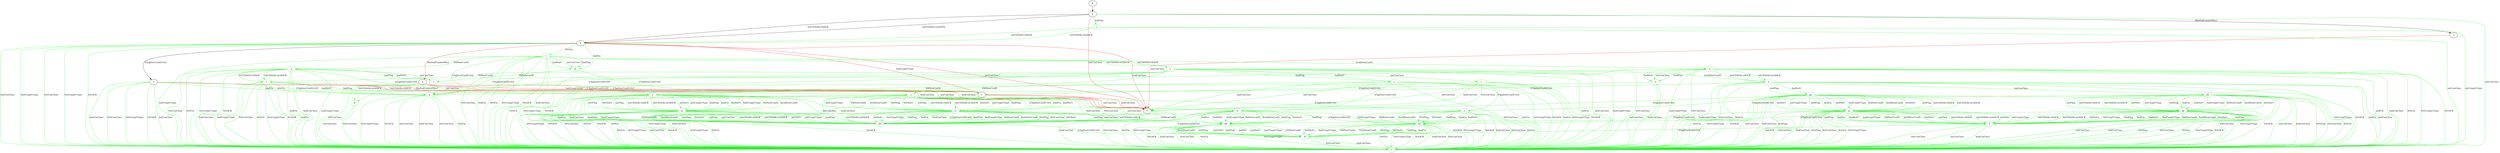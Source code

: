 digraph "" {
	a -> f	[key=0,
		color=red,
		label="initConClose "];
	b -> c	[key=0,
		color=red,
		label="hndUnxpFrType "];
	b -> c	[key=1,
		color=red,
		label="[ChgDestConID-Ori] "];
	b -> f	[key=0,
		color=red,
		label="hndConClose "];
	i	[color=green];
	b -> i	[key=0,
		color=green,
		label="initConClose "];
	k	[color=green];
	b -> k	[key=0,
		color=green,
		label="initCltHello-vldACK "];
	b -> k	[key=1,
		color=green,
		label="initCltHello-invldACK "];
	c -> f	[key=0,
		color=red,
		label="initConClose "];
	c -> f	[key=1,
		color=red,
		label="hndConClose "];
	c -> i	[key=0,
		color=green,
		label="hndConClose "];
	d -> a	[key=0,
		label="[RmPadFrmInitPkts] "];
	d -> f	[key=0,
		color=red,
		label="initConClose "];
	d -> h	[key=0,
		label="initCltHello-vldACK "];
	d -> h	[key=1,
		label="initCltHello-invldACK "];
	d -> i	[key=0,
		color=green,
		label="initConClose "];
	j	[color=green];
	d -> j	[key=0,
		color=green,
		label="initPing "];
	e -> c	[key=0,
		color=red,
		label="[RmPadFrmInitPkts] "];
	e -> f	[key=0,
		color=red,
		label="initConClose "];
	e -> f	[key=1,
		color=red,
		label="hndConClose "];
	e -> i	[key=0,
		color=green,
		label="initConClose "];
	e -> i	[key=1,
		color=green,
		label="hndConClose "];
	e -> i	[key=2,
		color=green,
		label="0rttConClose "];
	e -> i	[key=3,
		color=green,
		label="0rttUnxpFrType "];
	e -> i	[key=4,
		color=green,
		label="0rttACK "];
	n	[color=green];
	e -> n	[key=0,
		color=green,
		label="hndFin "];
	e -> n	[key=1,
		color=green,
		label="0rttFin "];
	bb	[color=green];
	f -> bb	[key=0,
		color=green,
		label="VldNewConID "];
	ff	[color=green];
	f -> ff	[key=0,
		color=green,
		label="[ChgDestConID-Ori] "];
	g -> d	[key=0];
	h -> b	[key=0,
		color=red,
		label="[RmPadFrmInitPkts] "];
	h -> c	[key=0,
		color=red,
		label="hndUnxpFrType "];
	h -> e	[key=0,
		label="[ChgDestConID-Ori] "];
	h -> f	[key=0,
		color=red,
		label="initConClose "];
	h -> f	[key=1,
		color=red,
		label="hndConClose "];
	h -> i	[key=0,
		color=green,
		label="hndConClose "];
	h -> i	[key=1,
		color=green,
		label="hndUnxpFrType "];
	h -> i	[key=2,
		color=green,
		label="0rttConClose "];
	h -> i	[key=3,
		color=green,
		label="0rttUnxpFrType "];
	h -> i	[key=4,
		color=green,
		label="0rttACK "];
	l	[color=green];
	h -> l	[key=0,
		color=green,
		label="0rttFin "];
	m	[color=green];
	h -> m	[key=0,
		color=green,
		label="hndFin "];
	j -> h	[key=0,
		color=green,
		label="initCltHello-vldACK "];
	j -> h	[key=1,
		color=green,
		label="initCltHello-invldACK "];
	j -> i	[key=0,
		color=green,
		label="initConClose "];
	j -> i	[key=1,
		color=green,
		label="initUnxpFrType "];
	k -> i	[key=0,
		color=green,
		label="initConClose "];
	k -> i	[key=1,
		color=green,
		label="0rttConClose "];
	l -> i	[key=0,
		color=green,
		label="hndFin "];
	l -> i	[key=1,
		color=green,
		label="hndConClose "];
	l -> i	[key=2,
		color=green,
		label="hndUnxpFrType "];
	l -> i	[key=3,
		color=green,
		label="0rttConClose "];
	l -> i	[key=4,
		color=green,
		label="0rttFin "];
	l -> i	[key=5,
		color=green,
		label="0rttUnxpFrType "];
	l -> i	[key=6,
		color=green,
		label="0rttACK "];
	l -> m	[key=0,
		color=green,
		label="initConClose "];
	l -> m	[key=1,
		color=green,
		label="hndPing "];
	l -> m	[key=2,
		color=green,
		label="hndNoFr "];
	l -> n	[key=0,
		color=green,
		label="[ChgDestConID-Ori] "];
	o	[color=green];
	l -> o	[key=0,
		color=green,
		label="initCltHello-vldACK "];
	l -> o	[key=1,
		color=green,
		label="initCltHello-invldACK "];
	p	[color=green];
	l -> p	[key=0,
		color=green,
		label="InvldNewConID "];
	q	[color=green];
	l -> q	[key=0,
		color=green,
		label="VldNewConID "];
	m -> c	[key=0,
		color=green,
		label="[ChgDestConID-Ori] "];
	r	[color=green];
	m -> r	[key=0,
		color=green,
		label="VldNewConID "];
	n -> i	[key=0,
		color=green,
		label="initConClose "];
	n -> i	[key=1,
		color=green,
		label="hndConClose "];
	n -> i	[key=2,
		color=green,
		label="0rttConClose "];
	n -> i	[key=3,
		color=green,
		label="0rttFin "];
	n -> i	[key=4,
		color=green,
		label="0rttUnxpFrType "];
	n -> i	[key=5,
		color=green,
		label="0rttACK "];
	o -> i	[key=0,
		color=green,
		label="hndFin "];
	o -> i	[key=1,
		color=green,
		label="hndConClose "];
	o -> i	[key=2,
		color=green,
		label="hndUnxpFrType "];
	o -> i	[key=3,
		color=green,
		label="0rttConClose "];
	o -> i	[key=4,
		color=green,
		label="0rttFin "];
	o -> i	[key=5,
		color=green,
		label="0rttUnxpFrType "];
	o -> i	[key=6,
		color=green,
		label="0rttACK "];
	o -> n	[key=0,
		color=green,
		label="[ChgDestConID-Ori] "];
	s	[color=green];
	o -> s	[key=0,
		color=green,
		label="hndPing "];
	o -> s	[key=1,
		color=green,
		label="hndNoFr "];
	t	[color=green];
	o -> t	[key=0,
		color=green,
		label="initConClose "];
	u	[color=green];
	o -> u	[key=0,
		color=green,
		label="InvldNewConID "];
	v	[color=green];
	o -> v	[key=0,
		color=green,
		label="VldNewConID "];
	p -> i	[key=0,
		color=green,
		label="hndFin "];
	p -> i	[key=1,
		color=green,
		label="hndConClose "];
	p -> i	[key=2,
		color=green,
		label="hndUnxpFrType "];
	p -> i	[key=3,
		color=green,
		label="0rttConClose "];
	p -> i	[key=4,
		color=green,
		label="0rttFin "];
	p -> i	[key=5,
		color=green,
		label="0rttUnxpFrType "];
	p -> i	[key=6,
		color=green,
		label="0rttACK "];
	p -> n	[key=0,
		color=green,
		label="[ChgDestConID-Ori] "];
	p -> u	[key=0,
		color=green,
		label="initCltHello-vldACK "];
	p -> u	[key=1,
		color=green,
		label="initCltHello-invldACK "];
	ii	[color=green];
	p -> ii	[key=0,
		color=green,
		label="initConClose "];
	p -> ii	[key=1,
		color=green,
		label="hndPing "];
	p -> ii	[key=2,
		color=green,
		label="hndNoFr "];
	q -> i	[key=0,
		color=green,
		label="hndFin "];
	q -> i	[key=1,
		color=green,
		label="hndConClose "];
	q -> i	[key=2,
		color=green,
		label="hndUnxpFrType "];
	q -> i	[key=3,
		color=green,
		label="0rttConClose "];
	q -> i	[key=4,
		color=green,
		label="0rttFin "];
	q -> i	[key=5,
		color=green,
		label="0rttUnxpFrType "];
	q -> i	[key=6,
		color=green,
		label="0rttACK "];
	q -> n	[key=0,
		color=green,
		label="[ChgDestConID-Ori] "];
	q -> r	[key=0,
		color=green,
		label="initConClose "];
	q -> r	[key=1,
		color=green,
		label="hndPing "];
	q -> r	[key=2,
		color=green,
		label="hndNoFr "];
	q -> v	[key=0,
		color=green,
		label="initCltHello-vldACK "];
	q -> v	[key=1,
		color=green,
		label="initCltHello-invldACK "];
	r -> c	[key=0,
		color=green,
		label="[ChgDestConID-Ori] "];
	s -> f	[key=0,
		color=green,
		label="initConClose "];
	s -> f	[key=1,
		color=green,
		label="hndConClose "];
	s -> i	[key=0,
		color=green,
		label="0rttConClose "];
	s -> i	[key=1,
		color=green,
		label="0rttFin "];
	s -> i	[key=2,
		color=green,
		label="0rttUnxpFrType "];
	s -> i	[key=3,
		color=green,
		label="0rttACK "];
	w	[color=green];
	s -> w	[key=0,
		color=green,
		label="[ChgDestConID-Ori] "];
	x	[color=green];
	s -> x	[key=0,
		color=green,
		label="VldNewConID "];
	t -> f	[key=0,
		color=green,
		label="initConClose "];
	t -> f	[key=1,
		color=green,
		label="hndConClose "];
	t -> f	[key=2,
		color=green,
		label="0rttConClose "];
	t -> i	[key=0,
		color=green,
		label="0rttFin "];
	t -> i	[key=1,
		color=green,
		label="0rttUnxpFrType "];
	t -> i	[key=2,
		color=green,
		label="0rttACK "];
	y	[color=green];
	t -> y	[key=0,
		color=green,
		label="[ChgDestConID-Ori] "];
	z	[color=green];
	t -> z	[key=0,
		color=green,
		label="VldNewConID "];
	u -> i	[key=0,
		color=green,
		label="hndFin "];
	u -> i	[key=1,
		color=green,
		label="hndConClose "];
	u -> i	[key=2,
		color=green,
		label="hndUnxpFrType "];
	u -> i	[key=3,
		color=green,
		label="0rttConClose "];
	u -> i	[key=4,
		color=green,
		label="0rttFin "];
	u -> i	[key=5,
		color=green,
		label="0rttUnxpFrType "];
	u -> i	[key=6,
		color=green,
		label="0rttACK "];
	u -> n	[key=0,
		color=green,
		label="[ChgDestConID-Ori] "];
	gg	[color=green];
	u -> gg	[key=0,
		color=green,
		label="hndPing "];
	u -> gg	[key=1,
		color=green,
		label="hndNoFr "];
	hh	[color=green];
	u -> hh	[key=0,
		color=green,
		label="initConClose "];
	v -> i	[key=0,
		color=green,
		label="hndFin "];
	v -> i	[key=1,
		color=green,
		label="hndConClose "];
	v -> i	[key=2,
		color=green,
		label="hndUnxpFrType "];
	v -> i	[key=3,
		color=green,
		label="0rttConClose "];
	v -> i	[key=4,
		color=green,
		label="0rttFin "];
	v -> i	[key=5,
		color=green,
		label="0rttUnxpFrType "];
	v -> i	[key=6,
		color=green,
		label="0rttACK "];
	v -> n	[key=0,
		color=green,
		label="[ChgDestConID-Ori] "];
	v -> x	[key=0,
		color=green,
		label="hndPing "];
	v -> x	[key=1,
		color=green,
		label="hndNoFr "];
	v -> z	[key=0,
		color=green,
		label="initConClose "];
	w -> i	[key=0,
		color=green,
		label="hndConClose "];
	w -> i	[key=1,
		color=green,
		label="0rttConClose "];
	w -> i	[key=2,
		color=green,
		label="0rttFin "];
	w -> i	[key=3,
		color=green,
		label="0rttUnxpFrType "];
	w -> i	[key=4,
		color=green,
		label="0rttACK "];
	dd	[color=green];
	w -> dd	[key=0,
		color=green,
		label="hndPing "];
	w -> dd	[key=1,
		color=green,
		label="hndFin "];
	w -> dd	[key=2,
		color=green,
		label="hndNoFr "];
	w -> dd	[key=3,
		color=green,
		label="hndUnxpFrType "];
	w -> dd	[key=4,
		color=green,
		label="VldNewConID "];
	w -> dd	[key=5,
		color=green,
		label="InvldNewConID "];
	w -> dd	[key=6,
		color=green,
		label="0rttPing "];
	w -> dd	[key=7,
		color=green,
		label="0rttNoFr "];
	x -> i	[key=0,
		color=green,
		label="0rttConClose "];
	x -> i	[key=1,
		color=green,
		label="0rttFin "];
	x -> i	[key=2,
		color=green,
		label="0rttUnxpFrType "];
	x -> i	[key=3,
		color=green,
		label="0rttACK "];
	x -> w	[key=0,
		color=green,
		label="[ChgDestConID-Ori] "];
	x -> bb	[key=0,
		color=green,
		label="initConClose "];
	x -> bb	[key=1,
		color=green,
		label="hndConClose "];
	ee	[color=green];
	x -> ee	[key=0,
		color=green,
		label="initPing "];
	x -> ee	[key=1,
		color=green,
		label="initCltHello-vldACK "];
	x -> ee	[key=2,
		color=green,
		label="initCltHello-invldACK "];
	x -> ee	[key=3,
		color=green,
		label="initNoFr "];
	x -> ee	[key=4,
		color=green,
		label="initUnxpFrType "];
	x -> ee	[key=5,
		color=green,
		label="hndPing "];
	x -> ee	[key=6,
		color=green,
		label="hndFin "];
	x -> ee	[key=7,
		color=green,
		label="hndNoFr "];
	x -> ee	[key=8,
		color=green,
		label="hndUnxpFrType "];
	x -> ee	[key=9,
		color=green,
		label="VldNewConID "];
	x -> ee	[key=10,
		color=green,
		label="InvldNewConID "];
	x -> ee	[key=11,
		color=green,
		label="0rttPing "];
	x -> ee	[key=12,
		color=green,
		label="0rttNoFr "];
	y -> i	[key=0,
		color=green,
		label="hndConClose "];
	y -> i	[key=1,
		color=green,
		label="0rttConClose "];
	y -> i	[key=2,
		color=green,
		label="0rttFin "];
	y -> i	[key=3,
		color=green,
		label="0rttUnxpFrType "];
	y -> i	[key=4,
		color=green,
		label="0rttACK "];
	aa	[color=green];
	y -> aa	[key=0,
		color=green,
		label="hndPing "];
	y -> aa	[key=1,
		color=green,
		label="hndFin "];
	y -> aa	[key=2,
		color=green,
		label="hndNoFr "];
	y -> aa	[key=3,
		color=green,
		label="hndUnxpFrType "];
	y -> aa	[key=4,
		color=green,
		label="VldNewConID "];
	y -> aa	[key=5,
		color=green,
		label="InvldNewConID "];
	y -> aa	[key=6,
		color=green,
		label="0rttPing "];
	y -> aa	[key=7,
		color=green,
		label="0rttNoFr "];
	z -> i	[key=0,
		color=green,
		label="0rttFin "];
	z -> i	[key=1,
		color=green,
		label="0rttUnxpFrType "];
	z -> i	[key=2,
		color=green,
		label="0rttACK "];
	z -> y	[key=0,
		color=green,
		label="[ChgDestConID-Ori] "];
	z -> bb	[key=0,
		color=green,
		label="initConClose "];
	z -> bb	[key=1,
		color=green,
		label="hndConClose "];
	z -> bb	[key=2,
		color=green,
		label="0rttConClose "];
	cc	[color=green];
	z -> cc	[key=0,
		color=green,
		label="initPing "];
	z -> cc	[key=1,
		color=green,
		label="initCltHello-vldACK "];
	z -> cc	[key=2,
		color=green,
		label="initCltHello-invldACK "];
	z -> cc	[key=3,
		color=green,
		label="initNoFr "];
	z -> cc	[key=4,
		color=green,
		label="initUnxpFrType "];
	z -> cc	[key=5,
		color=green,
		label="hndPing "];
	z -> cc	[key=6,
		color=green,
		label="hndFin "];
	z -> cc	[key=7,
		color=green,
		label="hndNoFr "];
	z -> cc	[key=8,
		color=green,
		label="hndUnxpFrType "];
	z -> cc	[key=9,
		color=green,
		label="VldNewConID "];
	z -> cc	[key=10,
		color=green,
		label="InvldNewConID "];
	z -> cc	[key=11,
		color=green,
		label="0rttPing "];
	z -> cc	[key=12,
		color=green,
		label="0rttNoFr "];
	aa -> i	[key=0,
		color=green,
		label="hndConClose "];
	aa -> i	[key=1,
		color=green,
		label="0rttConClose "];
	aa -> i	[key=2,
		color=green,
		label="0rttFin "];
	aa -> i	[key=3,
		color=green,
		label="0rttUnxpFrType "];
	aa -> i	[key=4,
		color=green,
		label="0rttACK "];
	aa -> ff	[key=0,
		color=green,
		label="hndPing "];
	aa -> ff	[key=1,
		color=green,
		label="hndFin "];
	aa -> ff	[key=2,
		color=green,
		label="hndNoFr "];
	aa -> ff	[key=3,
		color=green,
		label="hndUnxpFrType "];
	aa -> ff	[key=4,
		color=green,
		label="VldNewConID "];
	aa -> ff	[key=5,
		color=green,
		label="InvldNewConID "];
	aa -> ff	[key=6,
		color=green,
		label="0rttPing "];
	aa -> ff	[key=7,
		color=green,
		label="0rttNoFr "];
	bb -> ff	[key=0,
		color=green,
		label="[ChgDestConID-Ori] "];
	cc -> i	[key=0,
		color=green,
		label="0rttFin "];
	cc -> i	[key=1,
		color=green,
		label="0rttUnxpFrType "];
	cc -> i	[key=2,
		color=green,
		label="0rttACK "];
	cc -> aa	[key=0,
		color=green,
		label="[ChgDestConID-Ori] "];
	cc -> bb	[key=0,
		color=green,
		label="initPing "];
	cc -> bb	[key=1,
		color=green,
		label="initConClose "];
	cc -> bb	[key=2,
		color=green,
		label="initCltHello-vldACK "];
	cc -> bb	[key=3,
		color=green,
		label="initCltHello-invldACK "];
	cc -> bb	[key=4,
		color=green,
		label="initNoFr "];
	cc -> bb	[key=5,
		color=green,
		label="initUnxpFrType "];
	cc -> bb	[key=6,
		color=green,
		label="hndPing "];
	cc -> bb	[key=7,
		color=green,
		label="hndFin "];
	cc -> bb	[key=8,
		color=green,
		label="hndConClose "];
	cc -> bb	[key=9,
		color=green,
		label="hndNoFr "];
	cc -> bb	[key=10,
		color=green,
		label="hndUnxpFrType "];
	cc -> bb	[key=11,
		color=green,
		label="VldNewConID "];
	cc -> bb	[key=12,
		color=green,
		label="InvldNewConID "];
	cc -> bb	[key=13,
		color=green,
		label="0rttPing "];
	cc -> bb	[key=14,
		color=green,
		label="0rttConClose "];
	cc -> bb	[key=15,
		color=green,
		label="0rttNoFr "];
	dd -> i	[key=0,
		color=green,
		label="hndConClose "];
	dd -> i	[key=1,
		color=green,
		label="0rttConClose "];
	dd -> i	[key=2,
		color=green,
		label="0rttFin "];
	dd -> i	[key=3,
		color=green,
		label="0rttUnxpFrType "];
	dd -> i	[key=4,
		color=green,
		label="0rttACK "];
	dd -> ff	[key=0,
		color=green,
		label="hndPing "];
	dd -> ff	[key=1,
		color=green,
		label="hndFin "];
	dd -> ff	[key=2,
		color=green,
		label="hndNoFr "];
	dd -> ff	[key=3,
		color=green,
		label="hndUnxpFrType "];
	dd -> ff	[key=4,
		color=green,
		label="VldNewConID "];
	dd -> ff	[key=5,
		color=green,
		label="InvldNewConID "];
	dd -> ff	[key=6,
		color=green,
		label="0rttPing "];
	dd -> ff	[key=7,
		color=green,
		label="0rttNoFr "];
	ee -> i	[key=0,
		color=green,
		label="0rttConClose "];
	ee -> i	[key=1,
		color=green,
		label="0rttFin "];
	ee -> i	[key=2,
		color=green,
		label="0rttUnxpFrType "];
	ee -> i	[key=3,
		color=green,
		label="0rttACK "];
	ee -> bb	[key=0,
		color=green,
		label="initPing "];
	ee -> bb	[key=1,
		color=green,
		label="initConClose "];
	ee -> bb	[key=2,
		color=green,
		label="initCltHello-vldACK "];
	ee -> bb	[key=3,
		color=green,
		label="initCltHello-invldACK "];
	ee -> bb	[key=4,
		color=green,
		label="initNoFr "];
	ee -> bb	[key=5,
		color=green,
		label="initUnxpFrType "];
	ee -> bb	[key=6,
		color=green,
		label="hndPing "];
	ee -> bb	[key=7,
		color=green,
		label="hndFin "];
	ee -> bb	[key=8,
		color=green,
		label="hndConClose "];
	ee -> bb	[key=9,
		color=green,
		label="hndNoFr "];
	ee -> bb	[key=10,
		color=green,
		label="hndUnxpFrType "];
	ee -> bb	[key=11,
		color=green,
		label="VldNewConID "];
	ee -> bb	[key=12,
		color=green,
		label="InvldNewConID "];
	ee -> bb	[key=13,
		color=green,
		label="0rttPing "];
	ee -> bb	[key=14,
		color=green,
		label="0rttNoFr "];
	ee -> dd	[key=0,
		color=green,
		label="[ChgDestConID-Ori] "];
	ff -> i	[key=0,
		color=green,
		label="hndConClose "];
	ff -> i	[key=1,
		color=green,
		label="0rttConClose "];
	gg -> i	[key=0,
		color=green,
		label="initConClose "];
	gg -> i	[key=1,
		color=green,
		label="hndConClose "];
	gg -> i	[key=2,
		color=green,
		label="0rttPing "];
	gg -> i	[key=3,
		color=green,
		label="0rttConClose "];
	gg -> i	[key=4,
		color=green,
		label="0rttFin "];
	gg -> i	[key=5,
		color=green,
		label="0rttUnxpFrType "];
	gg -> i	[key=6,
		color=green,
		label="0rttACK "];
	gg -> w	[key=0,
		color=green,
		label="[ChgDestConID-Ori] "];
	jj	[color=green];
	gg -> jj	[key=0,
		color=green,
		label="initPing "];
	gg -> jj	[key=1,
		color=green,
		label="initCltHello-vldACK "];
	gg -> jj	[key=2,
		color=green,
		label="initCltHello-invldACK "];
	gg -> jj	[key=3,
		color=green,
		label="initNoFr "];
	gg -> jj	[key=4,
		color=green,
		label="initUnxpFrType "];
	gg -> jj	[key=5,
		color=green,
		label="hndPing "];
	gg -> jj	[key=6,
		color=green,
		label="hndFin "];
	gg -> jj	[key=7,
		color=green,
		label="hndNoFr "];
	gg -> jj	[key=8,
		color=green,
		label="hndUnxpFrType "];
	gg -> jj	[key=9,
		color=green,
		label="VldNewConID "];
	gg -> jj	[key=10,
		color=green,
		label="InvldNewConID "];
	gg -> jj	[key=11,
		color=green,
		label="0rttNoFr "];
	hh -> i	[key=0,
		color=green,
		label="initConClose "];
	hh -> i	[key=1,
		color=green,
		label="hndConClose "];
	hh -> i	[key=2,
		color=green,
		label="0rttPing "];
	hh -> i	[key=3,
		color=green,
		label="0rttConClose "];
	hh -> i	[key=4,
		color=green,
		label="0rttFin "];
	hh -> i	[key=5,
		color=green,
		label="0rttUnxpFrType "];
	hh -> i	[key=6,
		color=green,
		label="0rttACK "];
	hh -> y	[key=0,
		color=green,
		label="[ChgDestConID-Ori] "];
	kk	[color=green];
	hh -> kk	[key=0,
		color=green,
		label="initPing "];
	hh -> kk	[key=1,
		color=green,
		label="initCltHello-vldACK "];
	hh -> kk	[key=2,
		color=green,
		label="initCltHello-invldACK "];
	hh -> kk	[key=3,
		color=green,
		label="initNoFr "];
	hh -> kk	[key=4,
		color=green,
		label="initUnxpFrType "];
	hh -> kk	[key=5,
		color=green,
		label="hndPing "];
	hh -> kk	[key=6,
		color=green,
		label="hndFin "];
	hh -> kk	[key=7,
		color=green,
		label="hndNoFr "];
	hh -> kk	[key=8,
		color=green,
		label="hndUnxpFrType "];
	hh -> kk	[key=9,
		color=green,
		label="VldNewConID "];
	hh -> kk	[key=10,
		color=green,
		label="InvldNewConID "];
	hh -> kk	[key=11,
		color=green,
		label="0rttNoFr "];
	ii -> c	[key=0,
		color=green,
		label="[ChgDestConID-Ori] "];
	ii -> i	[key=0,
		color=green,
		label="initConClose "];
	ii -> i	[key=1,
		color=green,
		label="hndConClose "];
	jj -> i	[key=0,
		color=green,
		label="initConClose "];
	jj -> i	[key=1,
		color=green,
		label="hndConClose "];
	jj -> i	[key=2,
		color=green,
		label="0rttPing "];
	jj -> i	[key=3,
		color=green,
		label="0rttConClose "];
	jj -> i	[key=4,
		color=green,
		label="0rttFin "];
	jj -> i	[key=5,
		color=green,
		label="0rttUnxpFrType "];
	jj -> i	[key=6,
		color=green,
		label="0rttACK "];
	jj -> dd	[key=0,
		color=green,
		label="[ChgDestConID-Ori] "];
	ll	[color=green];
	jj -> ll	[key=0,
		color=green,
		label="initPing "];
	jj -> ll	[key=1,
		color=green,
		label="initCltHello-vldACK "];
	jj -> ll	[key=2,
		color=green,
		label="initCltHello-invldACK "];
	jj -> ll	[key=3,
		color=green,
		label="initNoFr "];
	jj -> ll	[key=4,
		color=green,
		label="initUnxpFrType "];
	jj -> ll	[key=5,
		color=green,
		label="hndPing "];
	jj -> ll	[key=6,
		color=green,
		label="hndFin "];
	jj -> ll	[key=7,
		color=green,
		label="hndNoFr "];
	jj -> ll	[key=8,
		color=green,
		label="hndUnxpFrType "];
	jj -> ll	[key=9,
		color=green,
		label="VldNewConID "];
	jj -> ll	[key=10,
		color=green,
		label="InvldNewConID "];
	jj -> ll	[key=11,
		color=green,
		label="0rttNoFr "];
	kk -> i	[key=0,
		color=green,
		label="initConClose "];
	kk -> i	[key=1,
		color=green,
		label="hndConClose "];
	kk -> i	[key=2,
		color=green,
		label="0rttPing "];
	kk -> i	[key=3,
		color=green,
		label="0rttConClose "];
	kk -> i	[key=4,
		color=green,
		label="0rttFin "];
	kk -> i	[key=5,
		color=green,
		label="0rttUnxpFrType "];
	kk -> i	[key=6,
		color=green,
		label="0rttACK "];
	kk -> aa	[key=0,
		color=green,
		label="[ChgDestConID-Ori] "];
	kk -> ll	[key=0,
		color=green,
		label="initPing "];
	kk -> ll	[key=1,
		color=green,
		label="initCltHello-vldACK "];
	kk -> ll	[key=2,
		color=green,
		label="initCltHello-invldACK "];
	kk -> ll	[key=3,
		color=green,
		label="initNoFr "];
	kk -> ll	[key=4,
		color=green,
		label="initUnxpFrType "];
	kk -> ll	[key=5,
		color=green,
		label="hndPing "];
	kk -> ll	[key=6,
		color=green,
		label="hndFin "];
	kk -> ll	[key=7,
		color=green,
		label="hndNoFr "];
	kk -> ll	[key=8,
		color=green,
		label="hndUnxpFrType "];
	kk -> ll	[key=9,
		color=green,
		label="VldNewConID "];
	kk -> ll	[key=10,
		color=green,
		label="InvldNewConID "];
	kk -> ll	[key=11,
		color=green,
		label="0rttNoFr "];
	ll -> i	[key=0,
		color=green,
		label="initConClose "];
	ll -> i	[key=1,
		color=green,
		label="hndConClose "];
	ll -> i	[key=2,
		color=green,
		label="0rttConClose "];
	ll -> ff	[key=0,
		color=green,
		label="[ChgDestConID-Ori] "];
}
